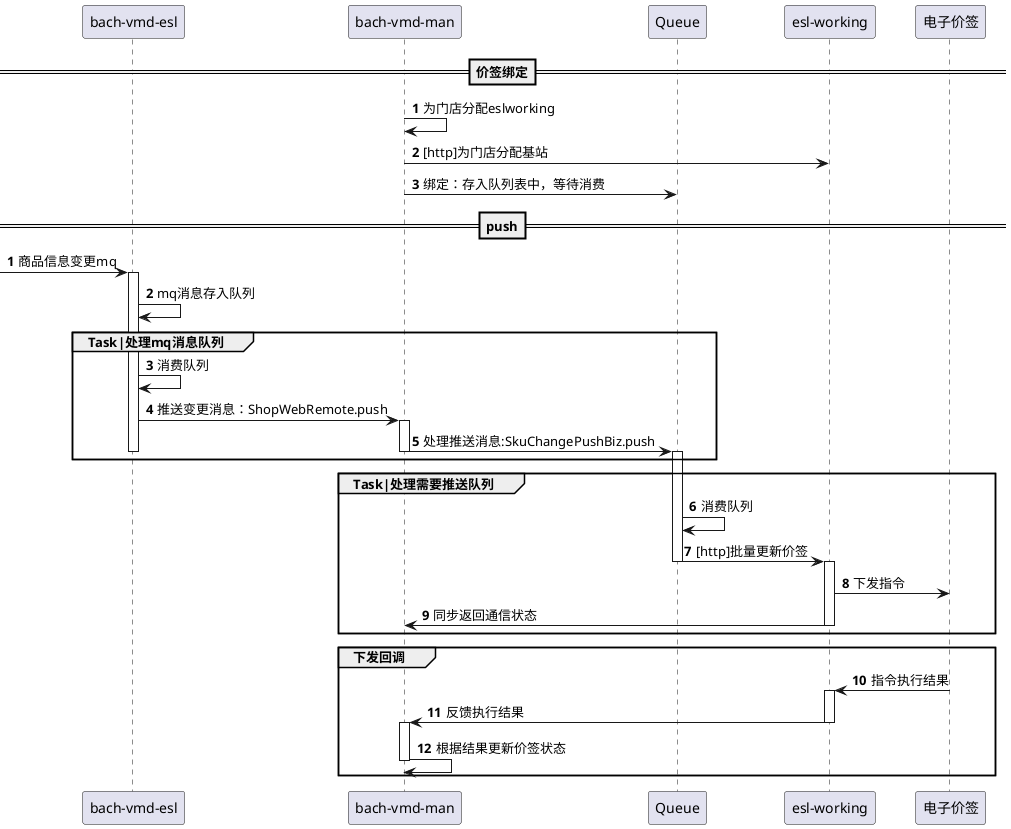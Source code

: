 
@startuml
participant "bach-vmd-esl"
participant "bach-vmd-man"
participant "Queue"
participant "esl-working"
participant "电子价签"
==价签绑定==
autonumber
"bach-vmd-man"->"bach-vmd-man":为门店分配eslworking
"bach-vmd-man"->"esl-working":[http]为门店分配基站
"bach-vmd-man"->"Queue":绑定：存入队列表中，等待消费

==push==
autonumber
->"bach-vmd-esl":商品信息变更mq
activate "bach-vmd-esl"
"bach-vmd-esl"->"bach-vmd-esl":mq消息存入队列

group Task|处理mq消息队列
"bach-vmd-esl"->"bach-vmd-esl":消费队列
"bach-vmd-esl"->"bach-vmd-man":推送变更消息：ShopWebRemote.push
activate "bach-vmd-man"
"bach-vmd-man"->Queue:处理推送消息:SkuChangePushBiz.push
deactivate "bach-vmd-man"
activate Queue
deactivate "bach-vmd-esl"
end


group Task|处理需要推送队列
Queue->Queue:消费队列
Queue->"esl-working":[http]批量更新价签
deactivate Queue
activate "esl-working"
"esl-working"->电子价签:下发指令
"esl-working"->"bach-vmd-man":同步返回通信状态
deactivate "esl-working"
deactivate Queue
end

group 下发回调
activate "esl-working"
电子价签->"esl-working":指令执行结果
activate "esl-working"


"esl-working"->"bach-vmd-man":反馈执行结果
deactivate "esl-working"
activate "bach-vmd-man"
"bach-vmd-man"->"bach-vmd-man":根据结果更新价签状态
deactivate "bach-vmd-man"
deactivate "bach-vmd-man"
end
@enduml